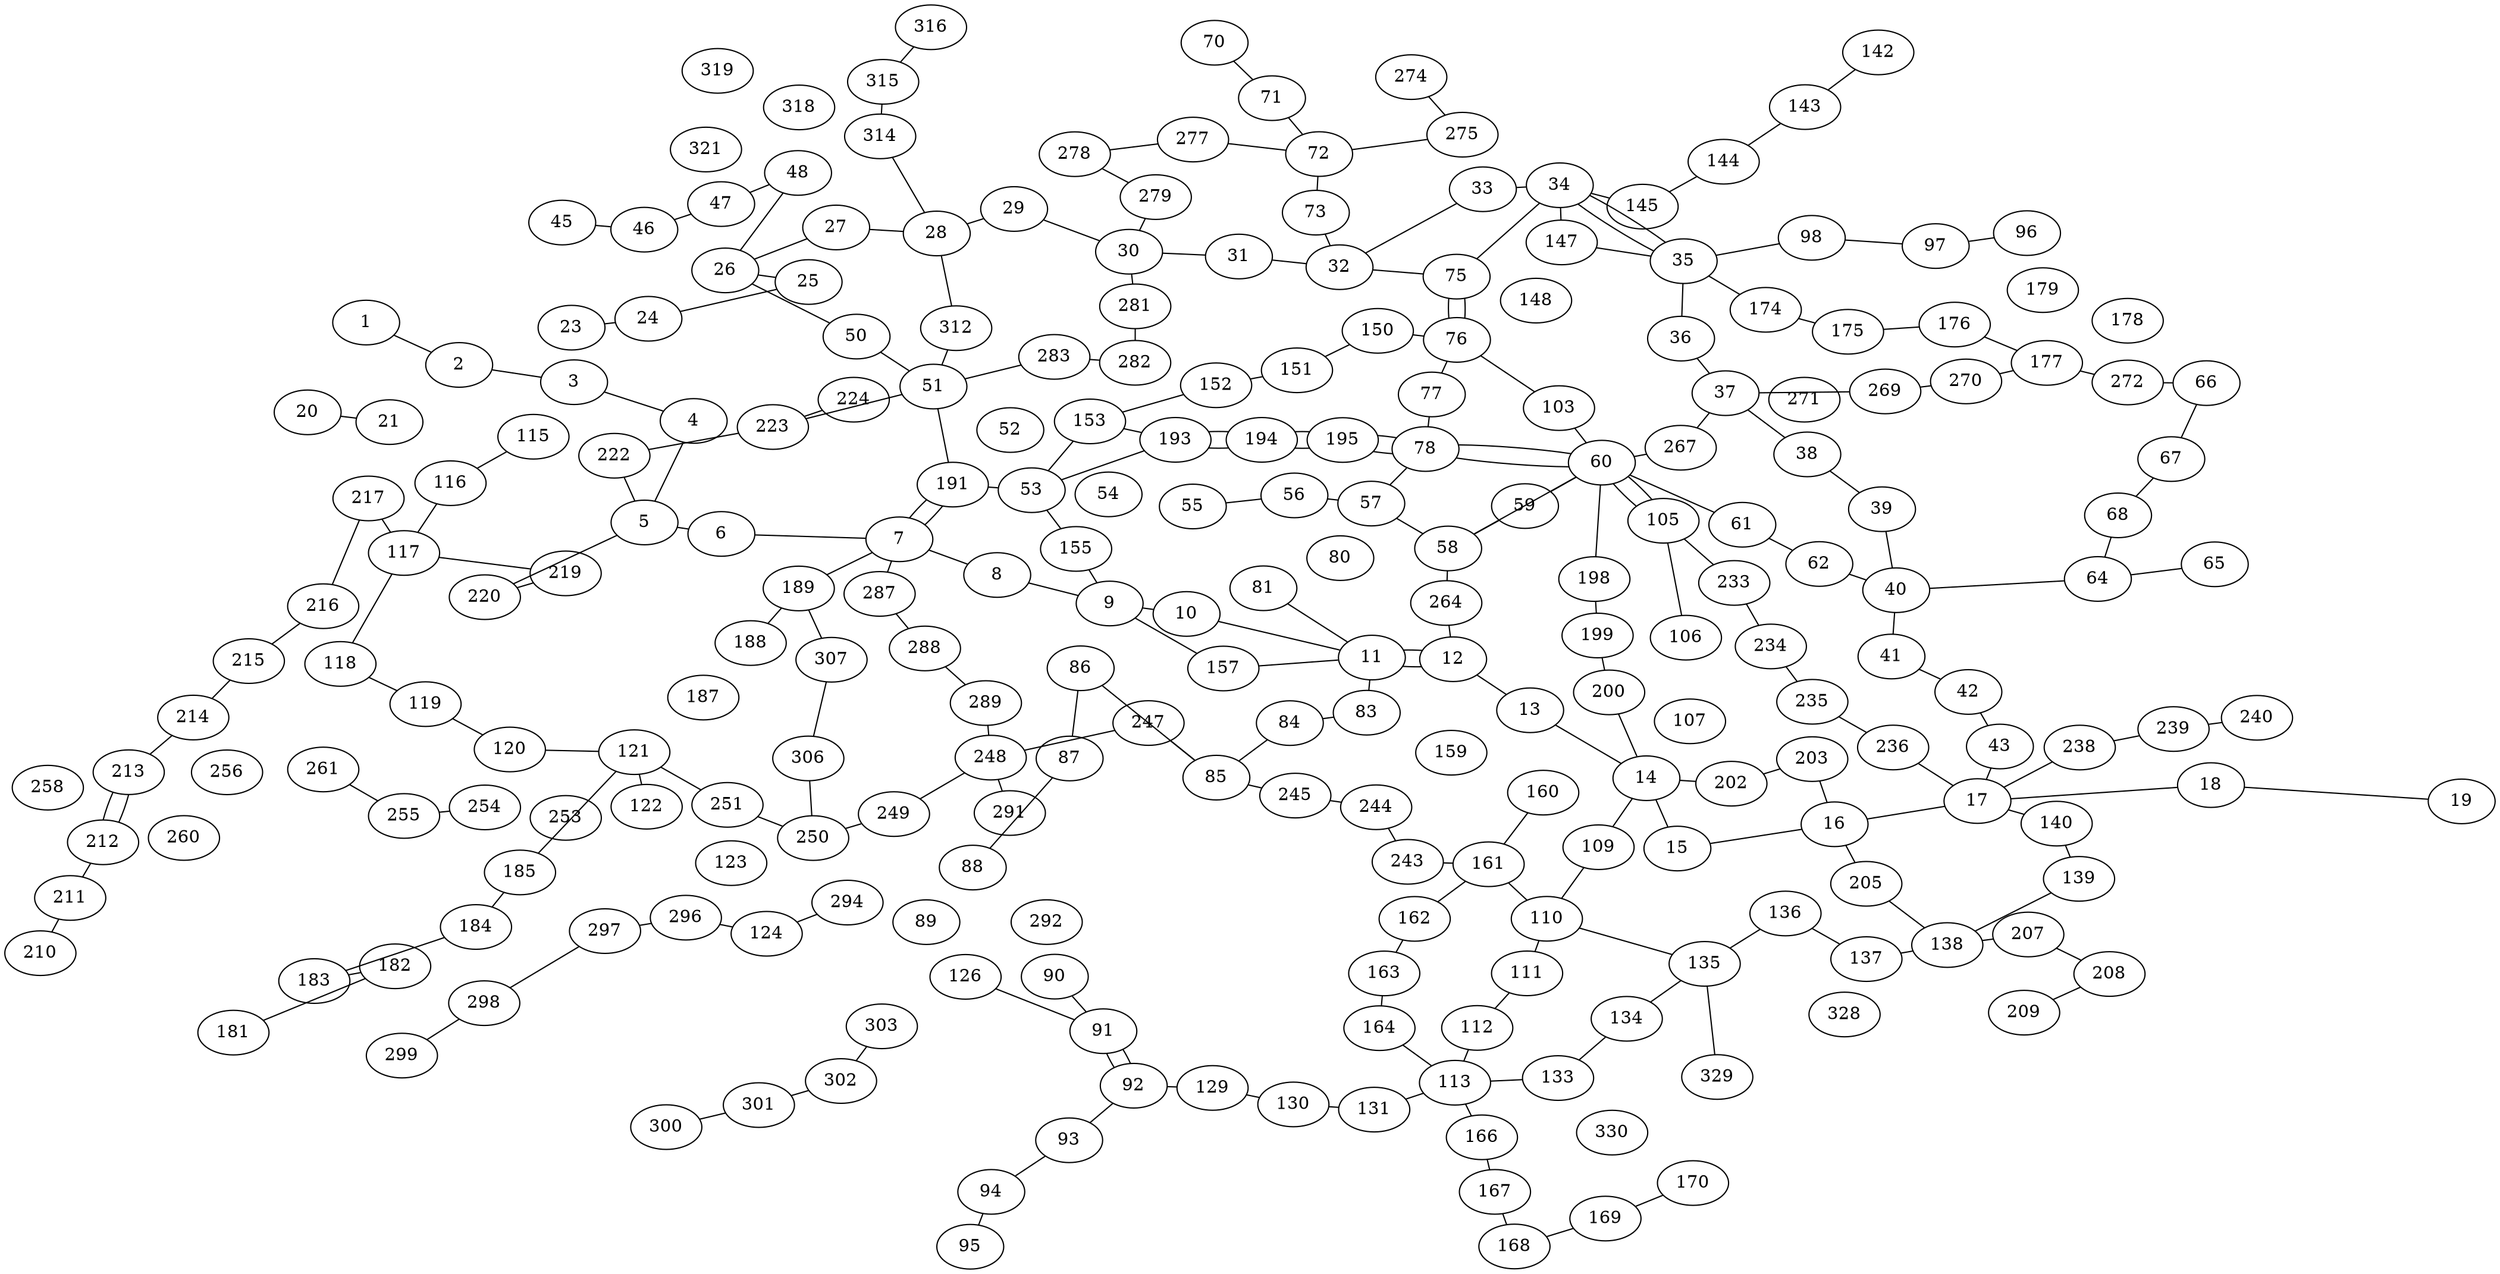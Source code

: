 graph G {
    layout=neato;
    overlap=false;
    "1" [pos="2.28258384736155,48.8781626526965!"];
    "2" [pos="2.28943541854221,48.8756673756517!"];
    "3" [pos="2.29581177523576,48.874994575223!"];
    "4" [pos="2.30075978497892,48.872037763641!"];
    "5" [pos="2.30948819233711,48.8687248870505!"];
    "6" [pos="2.31446450132278,48.8676562912457!"];
    "7" [pos="2.32296144579826,48.8665579920016!"];
    "8" [pos="2.32967809471164,48.8644778383665!"];
    "9" [pos="2.33645436775425,48.862222264626!"];
    "10" [pos="2.34096962328527,48.8608712117595!"];
    "11" [pos="2.34816099123458,48.8569534598372!"];
    "12" [pos="2.3520676701391,48.8573524042377!"];
    "13" [pos="2.36088525627519,48.8551874206563!"];
    "14" [pos="2.36871896103409,48.8520542925495!"];
    "15" [pos="2.3731565937892,48.8456832057876!"];
    "16" [pos="2.38720107040939,48.8472129257497!"];
    "17" [pos="2.39584398872374,48.8480842890258!"];
    "18" [pos="2.4108049967015,48.8470077301404!"];
    "19" [pos="2.44054009540611,48.8443175133653!"];
    "20" [pos="2.27763271754527,48.8713967943003!"];
    "21" [pos="2.28582876591298,48.8699260814626!"];
    "23" [pos="2.29811328861724,48.8782277299144!"];
    "24" [pos="2.30329436242521,48.8792652531651!"];
    "25" [pos="2.3094129673747,48.8805687691788!"];
    "26" [pos="2.31581509264638,48.8810731821276!"];
    "27" [pos="2.32135917382297,48.8823458178481!"];
    "28" [pos="2.32795832801022,48.8836690873247!"];
    "29" [pos="2.33248437543436,48.8837663535292!"];
    "30" [pos="2.33721116470113,48.8820209311193!"];
    "31" [pos="2.34415484033029,48.8828685678959!"];
    "32" [pos="2.3506070793551,48.8837760886089!"];
    "33" [pos="2.3604041692741,48.8843864099048!"];
    "34" [pos="2.36577437055817,48.8843205479219!"];
    "35" [pos="2.37143895998561,48.8830239124814!"];
    "36" [pos="2.37046757479386,48.8776498075734!"];
    "37" [pos="2.37673558655729,48.8722866011648!"];
    "38" [pos="2.38028898292719,48.8691933441843!"];
    "39" [pos="2.3834303882303,48.8663901391973!"];
    "40" [pos="2.38757989125445,48.8624498439893!"];
    "41" [pos="2.39049759674529,48.8580894271876!"];
    "42" [pos="2.39471273375548,48.8562446774892!"];
    "43" [pos="2.3981875566594,48.851648542649!"];
    "45" [pos="2.29211248215884,48.8856523921859!"];
    "46" [pos="2.29768318601258,48.8848443217919!"];
    "47" [pos="2.30467308758443,48.8838463897792!"];
    "48" [pos="2.30948784696001,48.8828400216298!"];
    "50" [pos="2.32218591952051,48.8787531630967!"];
    "51" [pos="2.32548839067261,48.8753813150599!"];
    "52" [pos="2.32765110341878,48.8736667509971!"];
    "53" [pos="2.33104728671124,48.8714374280492!"];
    "54" [pos="2.33631873559549,48.8696590964362!"];
    "55" [pos="2.34066537071104,48.8687567967076!"];
    "56" [pos="2.34755381593779,48.8673466033457!"];
    "57" [pos="2.35205078710284,48.8663817558035!"];
    "58" [pos="2.35650814364354,48.8652996116968!"];
    "59" [pos="2.36156123452636,48.8667566284863!"];
    "60" [pos="2.36330234078045,48.8675123568631!"];
    "61" [pos="2.3747477503599,48.8652523948625!"];
    "62" [pos="2.38050775608986,48.8641177000146!"];
    "64" [pos="2.39853730570457,48.8650325635159!"];
    "65" [pos="2.40875422118954,48.8645393719864!"];
    "66" [pos="2.4070619733808,48.87656859808!"];
    "67" [pos="2.40449818316887,48.8718433712749!"];
    "68" [pos="2.40149679228792,48.8684648860667!"];
    "70" [pos="2.34462409910279,48.8975256303301!"];
    "71" [pos="2.34759605535164,48.8941244426855!"];
    "72" [pos="2.34968154172248,48.8912804388966!"];
    "73" [pos="2.34936580800484,48.8870788765196!"];
    "75" [pos="2.35680878820541,48.8795917064621!"];
    "76" [pos="2.35806459441865,48.8761629935184!"];
    "77" [pos="2.35605174140158,48.8724469166474!"];
    "78" [pos="2.35449161656383,48.8696235816895!"];
    "80" [pos="2.34897619687911,48.8637030110762!"];
    "81" [pos="2.34612732517368,48.8625048393913!"];
    "83" [pos="2.34723223493191,48.8549338481585!"];
    "84" [pos="2.34399179903329,48.8535940766199!"];
    "85" [pos="2.34069229106652,48.8520245535667!"];
    "86" [pos="2.33394781079819,48.8535745628742!"];
    "87" [pos="2.33061195308154,48.8512086266185!"];
    "88" [pos="2.32705481506631,48.8470066506411!"];
    "89" [pos="2.323989185205,48.8438236103062!"];
    "90" [pos="2.3288628540691,48.8420523223441!"];
    "91" [pos="2.33046699371987,48.8391563585773!"];
    "92" [pos="2.33201883521639,48.833948692744!"];
    "93" [pos="2.32988764040842,48.8313375846232!"];
    "94" [pos="2.32709323494845,48.8282010632709!"];
    "95" [pos="2.3254932653821,48.8234163501918!"];
    "96" [pos="2.39212297232815,48.8884592103989!"];
    "97" [pos="2.38665201675988,48.886915952247!"];
    "98" [pos="2.37939098935239,48.8851338471378!"];
    "103" [pos="2.36102390204892,48.8706209253172!"];
    "105" [pos="2.36815584539455,48.8647770975732!"];
    "106" [pos="2.37181363047695,48.8598769369206!"];
    "107" [pos="2.37019466858975,48.8562440537382!"];
    "109" [pos="2.3658846507504,48.8464273245315!"];
    "110" [pos="2.36417731069183,48.8434054085772!"];
    "111" [pos="2.36072185971764,48.8385124457356!"];
    "112" [pos="2.35874195669934,48.835542932801!"];
    "113" [pos="2.35550159148148,48.8309657123443!"];
    "115" [pos="2.29314613724863,48.871489411987!"];
    "116" [pos="2.29003283760744,48.8668483424692!"];
    "117" [pos="2.28749279696644,48.8634876640714!"];
    "118" [pos="2.28583941888146,48.8575150886722!"];
    "119" [pos="2.2894007376346,48.8539253674278!"];
    "120" [pos="2.29366372673104,48.8504116248585!"];
    "121" [pos="2.29852572623663,48.8496308034842!"];
    "122" [pos="2.30294172833761,48.8475431112453!"];
    "123" [pos="2.30952961043039,48.8456476817025!"];
    "124" [pos="2.31291468047394,48.842528386595!"];
    "126" [pos="2.3252865779433,48.84090350075!"];
    "129" [pos="2.33715437092501,48.8329160052708!"];
    "130" [pos="2.3434382366787,48.8311159466681!"];
    "131" [pos="2.35061122592617,48.829860012364!"];
    "133" [pos="2.36280417159351,48.8332352787279!"];
    "134" [pos="2.36808128297274,48.8349630811609!"];
    "135" [pos="2.37276624894817,48.8370742696613!"];
    "136" [pos="2.37946307018526,48.8401760271736!"];
    "137" [pos="2.38959977007981,48.8390365273806!"];
    "138" [pos="2.39614862848937,48.8394340071049!"];
    "139" [pos="2.40086713199526,48.8414273312853!"];
    "140" [pos="2.40127453882237,48.8451032465536!"];
    "142" [pos="2.38586903314334,48.8978026914078!"];
    "143" [pos="2.38229155716463,48.8946726591084!"];
    "144" [pos="2.37693573698238,48.8908857579809!"];
    "145" [pos="2.3736694647432,48.8881572611178!"];
    "147" [pos="2.36442486249368,48.881206210878!"];
    "148" [pos="2.36201793551061,48.8784414547844!"];
    "150" [pos="2.34873975139007,48.8771648483022!"];
    "151" [pos="2.34444630970227,48.8759632841275!"];
    "152" [pos="2.34015055970637,48.8749594050929!"];
    "153" [pos="2.3337385944087,48.8731342048266!"];
    "155" [pos="2.33462360600492,48.8657555264287!"];
    "157" [pos="2.34177674914854,48.8585463383202!"];
    "159" [pos="2.3573766690444,48.8534598594796!"];
    "160" [pos="2.36185316969725,48.8512714074456!"];
    "161" [pos="2.35493167182323,48.8461978906888!"];
    "162" [pos="2.35215486857877,48.8426663846946!"];
    "163" [pos="2.3516265726055,48.8402262475657!"];
    "164" [pos="2.35241680189827,48.8358416213962!"];
    "166" [pos="2.35731843921319,48.8261368608053!"];
    "167" [pos="2.35841294615594,48.8221495051266!"];
    "168" [pos="2.35952973310717,48.8191065956103!"];
    "169" [pos="2.36467859404946,48.8200559281997!"];
    "170" [pos="2.36951125431949,48.8214890346144!"];
    "174" [pos="2.37412487118754,48.8807896620271!"];
    "175" [pos="2.38156984208801,48.8784990874506!"];
    "176" [pos="2.38890095131574,48.8795349903204!"];
    "177" [pos="2.3931393703605,48.8767236610252!"];
    "178" [pos="2.39858077069353,48.8801595797163!"];
    "179" [pos="2.39322847122749,48.8819492139726!"];
    "181" [pos="2.2783626618092,48.8366678938828!"];
    "182" [pos="2.28224195985507,48.8386608627116!"];
    "183" [pos="2.28791843112456,48.841024160045!"];
    "184" [pos="2.29184722036797,48.8426843338484!"];
    "185" [pos="2.29379684219286,48.8446115114202!"];
    "187" [pos="2.30634568382008,48.8549196596389!"];
    "188" [pos="2.31047353593698,48.8577270225864!"];
    "189" [pos="2.31463266044452,48.861092010433!"];
    "191" [pos="2.32581004879328,48.8705446757682!"];
    "193" [pos="2.33859122153854,48.8721358693699!"];
    "194" [pos="2.34320726640509,48.8715047688147!"];
    "195" [pos="2.34848136571839,48.8705712985549!"];
    "198" [pos="2.3667452977427,48.8630698825026!"];
    "199" [pos="2.36726153971727,48.8609681448082!"];
    "200" [pos="2.36809508538599,48.8570873668721!"];
    "202" [pos="2.37614122331859,48.8513377658502!"];
    "203" [pos="2.38402856638311,48.8501105431855!"];
    "205" [pos="2.39040001363536,48.8440050747607!"];
    "207" [pos="2.402366739988,48.8370774300875!"];
    "208" [pos="2.40587391298756,48.8350173731456!"];
    "209" [pos="2.40251187285007,48.8334492219311!"];
    "210" [pos="2.25704619292215,48.8379584046712!"];
    "211" [pos="2.25980084514434,48.8425802753283!"];
    "212" [pos="2.2615119169052,48.844911226615!"];
    "213" [pos="2.26398952533333,48.8479753532281!"];
    "214" [pos="2.26793329164707,48.8524334177774!"];
    "215" [pos="2.26994815793463,48.8555035574475!"];
    "216" [pos="2.27409624466972,48.8580919659505!"];
    "217" [pos="2.27788589795906,48.8639517079318!"];
    "219" [pos="2.29386422568227,48.8647800213093!"];
    "220" [pos="2.30110435239267,48.8646471469577!"];
    "222" [pos="2.31013720568782,48.8721551301294!"];
    "223" [pos="2.31601069312102,48.8734479148472!"];
    "224" [pos="2.3210135978086,48.8745466119868!"];
    "233" [pos="2.37388053821155,48.861416656961!"];
    "234" [pos="2.3800316941488,48.8576624334379!"];
    "235" [pos="2.38478239644889,48.8549394425003!"];
    "236" [pos="2.38910470503224,48.8522140723837!"];
    "238" [pos="2.40117076936841,48.8517624388841!"];
    "239" [pos="2.40603854479805,48.8527310195318!"];
    "240" [pos="2.41071815402749,48.8534826302583!"];
    "243" [pos="2.35132800167318,48.8467000343149!"];
    "244" [pos="2.34828041316949,48.8501954651213!"];
    "245" [pos="2.34489630121208,48.8510268759263!"];
    "247" [pos="2.33514281934647,48.8528437373513!"];
    "248" [pos="2.32685966312174,48.8515653054432!"];
    "249" [pos="2.32135124235473,48.8488945691107!"];
    "250" [pos="2.31652121945652,48.8470098926637!"];
    "251" [pos="2.30713784940338,48.8471672690468!"];
    "253" [pos="2.29501899714355,48.8470380127569!"];
    "254" [pos="2.28562101336672,48.8466045314492!"];
    "255" [pos="2.27800949652736,48.846181105275!"];
    "256" [pos="2.26911138902189,48.8471433605089!"];
    "258" [pos="2.25828074459554,48.847904122681!"];
    "260" [pos="2.26690547594029,48.8450882982306!"];
    "261" [pos="2.27306412637283,48.8470775063978!"];
    "264" [pos="2.35327394859477,48.8611901560022!"];
    "267" [pos="2.3707644347484,48.8700070168905!"];
    "269" [pos="2.38520291556953,48.8738187892325!"];
    "270" [pos="2.3893253789101,48.8752473476934!"];
    "271" [pos="2.3931393703605,48.8767236610252!"];
    "272" [pos="2.39864808996059,48.8755103832327!"];
    "274" [pos="2.35924854231036,48.8974024217225!"];
    "275" [pos="2.35980847808402,48.8905795776193!"];
    "277" [pos="2.34432002938048,48.892492267254!"];
    "278" [pos="2.33858382438319,48.8896818090189!"];
    "279" [pos="2.33839463522091,48.8843927170434!"];
    "281" [pos="2.33757064037967,48.8784165939537!"];
    "282" [pos="2.33787361922264,48.8760350303326!"];
    "283" [pos="2.33304917241824,48.8763365063593!"];
    "287" [pos="2.32057583664755,48.8610719385779!"];
    "288" [pos="2.32307596425154,48.8585319487804!"];
    "289" [pos="2.32569989845241,48.8558846775373!"];
    "291" [pos="2.32778718478739,48.8483328280924!"];
    "292" [pos="2.32869580549871,48.8450777446896!"];
    "294" [pos="2.31755123561703,48.8443176825861!"];
    "296" [pos="2.30798338057685,48.8414117274667!"];
    "297" [pos="2.30107451565455,48.8394379171286!"];
    "298" [pos="2.29639138648092,48.8371350528567!"];
    "299" [pos="2.28774170914233,48.8325195315652!"];
    "300" [pos="2.30533238665747,48.8276134630559!"];
    "301" [pos="2.31386048934431,48.8317503621191!"];
    "302" [pos="2.3183937066147,48.8340786788266!"];
    "303" [pos="2.32235399677881,48.8385260840742!"];
    "306" [pos="2.31428594618056,48.8512915499903!"];
    "307" [pos="2.31511393050966,48.8566249817984!"];
    "312" [pos="2.32685267123976,48.8795349364277!"];
    "314" [pos="2.32571411716613,48.887433655789!"];
    "315" [pos="2.32748325862612,48.8930014410137!"];
    "316" [pos="2.32904834074465,48.8974978363796!"];
    "318" [pos="2.31990481720936,48.8906518702421!"];
    "319" [pos="2.31320835075881,48.8944312870695!"];
    "321" [pos="2.31536814050515,48.888103402695!"];
    "328" [pos="2.38661785021406,48.8333193028951!"];
    "329" [pos="2.3764873711683,48.8299257649806!"];
    "330" [pos="2.36692312153081,48.827123440481!"];
    "1" -- "2";
    "2" -- "3";
    "3" -- "4";
    "4" -- "5";
    "5" -- "6";
    "6" -- "7";
    "7" -- "8";
    "8" -- "9";
    "9" -- "10";
    "10" -- "11";
    "11" -- "12";
    "12" -- "13";
    "13" -- "14";
    "14" -- "15";
    "15" -- "16";
    "16" -- "17";
    "17" -- "18";
    "18" -- "19";
    "20" -- "21";
    "23" -- "24";
    "24" -- "25";
    "25" -- "26";
    "26" -- "27";
    "27" -- "28";
    "28" -- "29";
    "29" -- "30";
    "30" -- "31";
    "31" -- "32";
    "32" -- "33";
    "33" -- "34";
    "34" -- "35";
    "35" -- "36";
    "36" -- "37";
    "37" -- "38";
    "38" -- "39";
    "39" -- "40";
    "40" -- "41";
    "41" -- "42";
    "42" -- "43";
    "43" -- "17";
    "45" -- "46";
    "46" -- "47";
    "47" -- "48";
    "48" -- "26";
    "26" -- "50";
    "50" -- "51";
    "55" -- "56";
    "56" -- "57";
    "57" -- "58";
    "58" -- "59";
    "59" -- "60";
    "60" -- "61";
    "61" -- "62";
    "62" -- "40";
    "40" -- "64";
    "64" -- "65";
    "70" -- "71";
    "71" -- "72";
    "72" -- "73";
    "73" -- "32";
    "32" -- "75";
    "75" -- "76";
    "76" -- "77";
    "77" -- "78";
    "78" -- "57";
    "81" -- "11";
    "11" -- "83";
    "83" -- "84";
    "84" -- "85";
    "85" -- "86";
    "86" -- "87";
    "87" -- "88";
    "90" -- "91";
    "91" -- "92";
    "92" -- "93";
    "93" -- "94";
    "94" -- "95";
    "96" -- "97";
    "97" -- "98";
    "98" -- "35";
    "35" -- "34";
    "34" -- "75";
    "75" -- "76";
    "76" -- "103";
    "103" -- "60";
    "60" -- "105";
    "105" -- "106";
    "14" -- "109";
    "109" -- "110";
    "110" -- "111";
    "111" -- "112";
    "112" -- "113";
    "64" -- "68";
    "68" -- "67";
    "67" -- "66";
    "115" -- "116";
    "116" -- "117";
    "117" -- "118";
    "118" -- "119";
    "119" -- "120";
    "120" -- "121";
    "121" -- "122";
    "126" -- "91";
    "91" -- "92";
    "92" -- "129";
    "129" -- "130";
    "130" -- "131";
    "131" -- "113";
    "113" -- "133";
    "133" -- "134";
    "134" -- "135";
    "135" -- "136";
    "136" -- "137";
    "137" -- "138";
    "138" -- "139";
    "139" -- "140";
    "140" -- "17";
    "142" -- "143";
    "143" -- "144";
    "144" -- "145";
    "145" -- "34";
    "34" -- "147";
    "76" -- "150";
    "150" -- "151";
    "151" -- "152";
    "152" -- "153";
    "153" -- "53";
    "53" -- "155";
    "155" -- "9";
    "9" -- "157";
    "157" -- "11";
    "160" -- "161";
    "161" -- "162";
    "162" -- "163";
    "163" -- "164";
    "164" -- "113";
    "113" -- "166";
    "166" -- "167";
    "167" -- "168";
    "168" -- "169";
    "169" -- "170";
    "147" -- "35";
    "35" -- "174";
    "174" -- "175";
    "175" -- "176";
    "176" -- "177";
    "181" -- "182";
    "182" -- "183";
    "183" -- "184";
    "184" -- "185";
    "185" -- "121";
    "188" -- "189";
    "189" -- "7";
    "7" -- "191";
    "191" -- "53";
    "53" -- "193";
    "193" -- "194";
    "194" -- "195";
    "195" -- "78";
    "78" -- "60";
    "60" -- "198";
    "198" -- "199";
    "199" -- "200";
    "200" -- "14";
    "14" -- "202";
    "202" -- "203";
    "203" -- "16";
    "16" -- "205";
    "205" -- "138";
    "138" -- "207";
    "207" -- "208";
    "208" -- "209";
    "210" -- "211";
    "211" -- "212";
    "212" -- "213";
    "213" -- "214";
    "214" -- "215";
    "215" -- "216";
    "216" -- "217";
    "217" -- "117";
    "117" -- "219";
    "219" -- "220";
    "220" -- "5";
    "5" -- "222";
    "222" -- "223";
    "223" -- "224";
    "153" -- "193";
    "193" -- "194";
    "194" -- "195";
    "195" -- "78";
    "78" -- "60";
    "60" -- "105";
    "105" -- "233";
    "233" -- "234";
    "234" -- "235";
    "235" -- "236";
    "236" -- "17";
    "17" -- "238";
    "238" -- "239";
    "239" -- "240";
    "212" -- "213";
    "261" -- "255";
    "255" -- "254";
    "121" -- "251";
    "251" -- "250";
    "250" -- "249";
    "249" -- "248";
    "248" -- "247";
    "247" -- "85";
    "85" -- "245";
    "245" -- "244";
    "244" -- "243";
    "243" -- "161";
    "161" -- "110";
    "110" -- "135";
    "135" -- "329";
    "11" -- "12";
    "12" -- "264";
    "264" -- "58";
    "58" -- "60";
    "60" -- "267";
    "267" -- "37";
    "37" -- "269";
    "269" -- "270";
    "270" -- "177";
    "177" -- "272";
    "272" -- "66";
    "274" -- "275";
    "275" -- "72";
    "72" -- "277";
    "277" -- "278";
    "278" -- "279";
    "279" -- "30";
    "30" -- "281";
    "281" -- "282";
    "282" -- "283";
    "283" -- "51";
    "51" -- "191";
    "191" -- "7";
    "7" -- "287";
    "287" -- "288";
    "288" -- "289";
    "289" -- "248";
    "248" -- "291";
    "294" -- "124";
    "124" -- "296";
    "296" -- "297";
    "297" -- "298";
    "298" -- "299";
    "316" -- "315";
    "315" -- "314";
    "314" -- "28";
    "28" -- "312";
    "312" -- "51";
    "51" -- "223";
    "189" -- "307";
    "307" -- "306";
    "306" -- "250";
    "303" -- "302";
    "302" -- "301";
    "301" -- "300";
}
